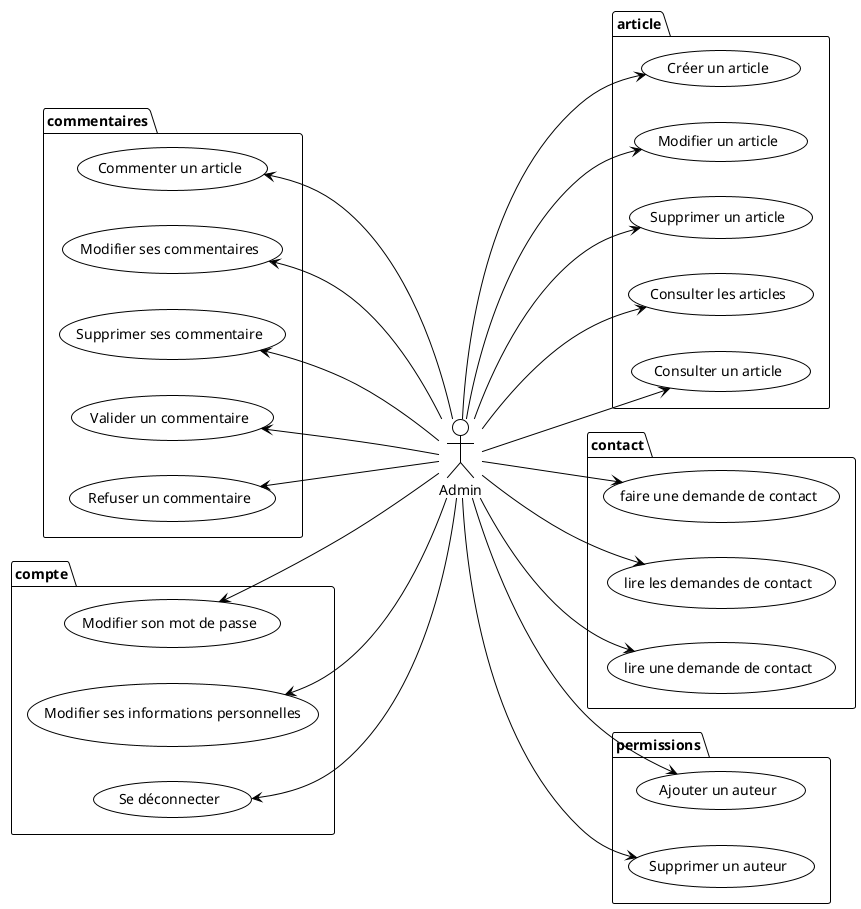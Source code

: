 @startuml

!theme plain
left to right direction

:Admin:

package article {
Admin ---> (Créer un article)
Admin ---> (Modifier un article)
Admin ---> (Supprimer un article)
Admin ---> (Consulter les articles)
Admin ---> (Consulter un article)
}

package commentaires {
(Commenter un article) <--- Admin
(Modifier ses commentaires) <--- Admin
(Supprimer ses commentaire) <--- Admin
(Valider un commentaire) <--- Admin
(Refuser un commentaire) <--- Admin
}

package compte {
(Modifier son mot de passe) <--- Admin
(Modifier ses informations personnelles) <--- Admin
(Se déconnecter) <--- Admin
}

package contact {
Admin ---> (faire une demande de contact)
Admin ---> (lire les demandes de contact)
Admin ---> (lire une demande de contact)
}

package permissions {
Admin ---> (Ajouter un auteur)
Admin ---> (Supprimer un auteur)
}

@enduml
